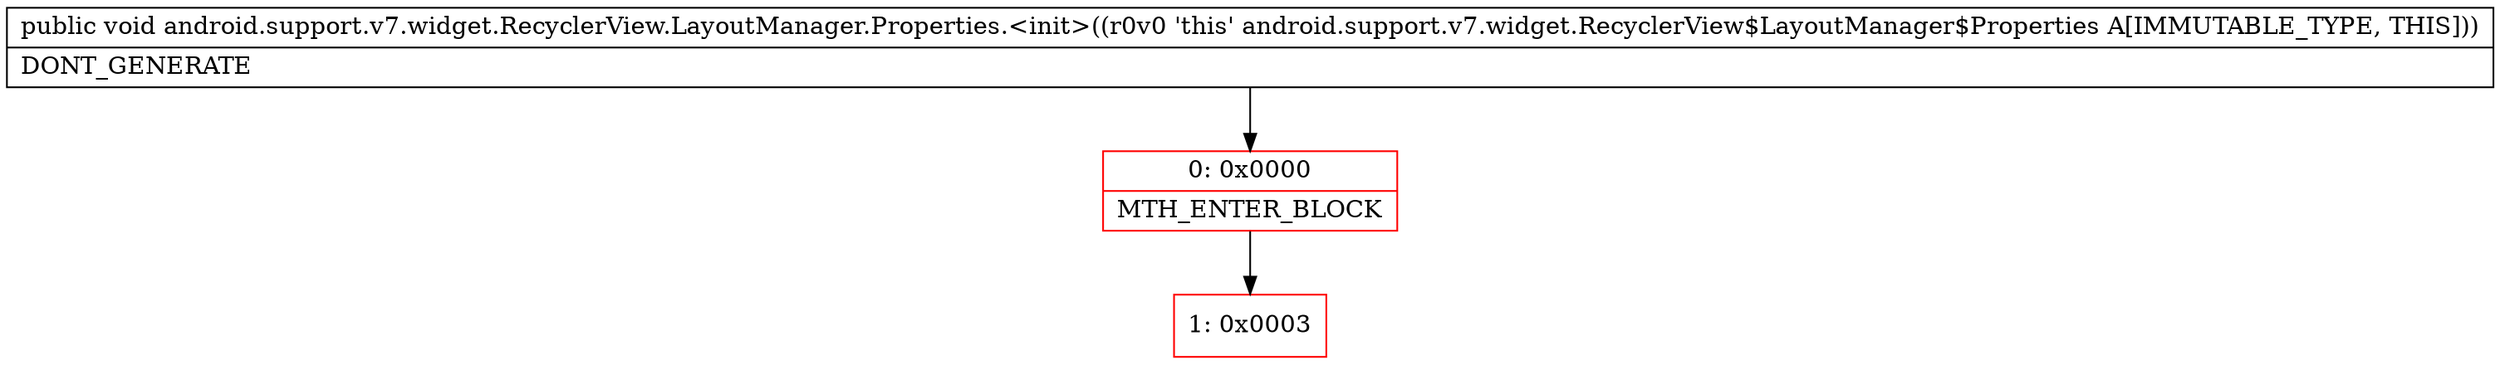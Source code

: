 digraph "CFG forandroid.support.v7.widget.RecyclerView.LayoutManager.Properties.\<init\>()V" {
subgraph cluster_Region_21761623 {
label = "R(0)";
node [shape=record,color=blue];
}
Node_0 [shape=record,color=red,label="{0\:\ 0x0000|MTH_ENTER_BLOCK\l}"];
Node_1 [shape=record,color=red,label="{1\:\ 0x0003}"];
MethodNode[shape=record,label="{public void android.support.v7.widget.RecyclerView.LayoutManager.Properties.\<init\>((r0v0 'this' android.support.v7.widget.RecyclerView$LayoutManager$Properties A[IMMUTABLE_TYPE, THIS]))  | DONT_GENERATE\l}"];
MethodNode -> Node_0;
Node_0 -> Node_1;
}

